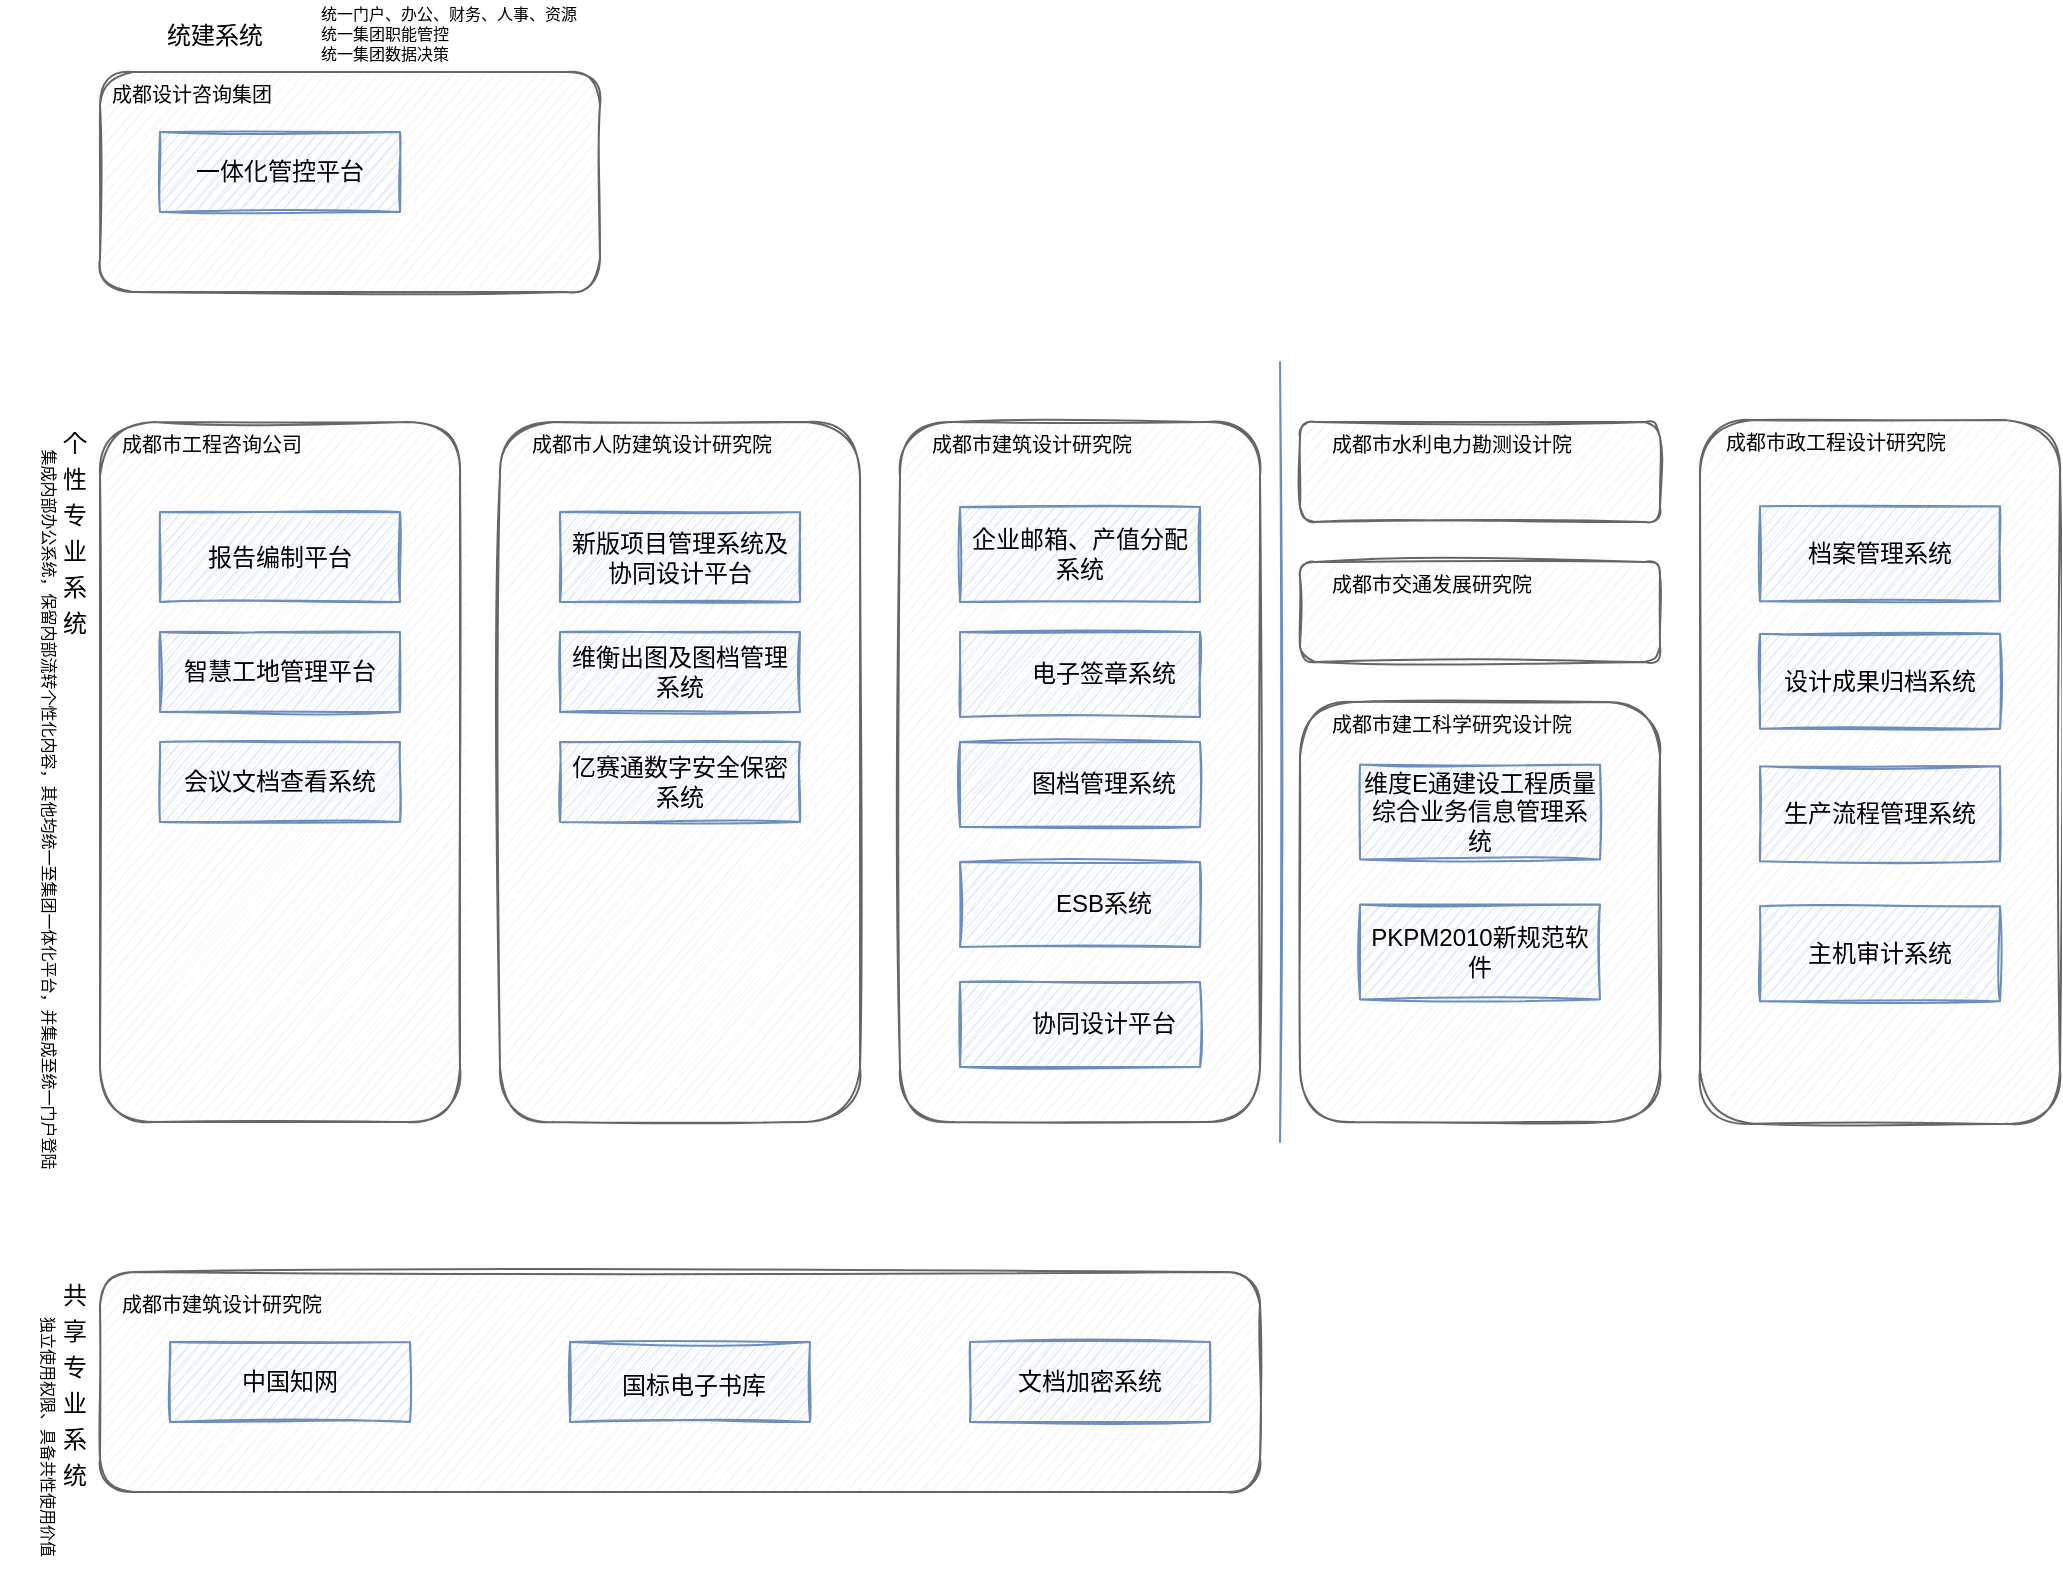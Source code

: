 <mxfile version="16.1.2" type="github" pages="2">
  <diagram id="Z3TUyO1uKxr_OHT_QOy0" name="第 1 页">
    <mxGraphModel dx="1207" dy="683" grid="1" gridSize="10" guides="1" tooltips="1" connect="1" arrows="1" fold="1" page="1" pageScale="1" pageWidth="827" pageHeight="1169" background="none" math="0" shadow="0">
      <root>
        <mxCell id="0" />
        <mxCell id="1" parent="0" />
        <mxCell id="PeKls6Yjagie5iTTzEYD-18" value="" style="rounded=1;whiteSpace=wrap;html=1;sketch=1;fontSize=8;fillColor=#f5f5f5;strokeColor=#666666;fontColor=#333333;" parent="1" vertex="1">
          <mxGeometry x="40" y="480" width="180" height="350" as="geometry" />
        </mxCell>
        <mxCell id="PeKls6Yjagie5iTTzEYD-5" value="&lt;span style=&quot;color: rgb(0, 0, 0); font-size: 12px; font-style: normal; font-weight: normal; letter-spacing: normal; text-indent: 24px; text-transform: none; word-spacing: 0px; text-decoration: none; display: inline; float: none;&quot;&gt;报告编制平台&lt;/span&gt;" style="rounded=0;whiteSpace=wrap;html=1;sketch=1;fillColor=#dae8fc;strokeColor=#6c8ebf;align=center;" parent="1" vertex="1">
          <mxGeometry x="70" y="525" width="120" height="45" as="geometry" />
        </mxCell>
        <mxCell id="PeKls6Yjagie5iTTzEYD-8" value="&lt;p class=&quot;p1&quot; style=&quot;margin: 0px ; text-align: justify ; text-indent: 24px ; font-stretch: normal ; line-height: normal ; font-family: &amp;#34;simsong&amp;#34;&quot;&gt;个&lt;/p&gt;&lt;p class=&quot;p1&quot; style=&quot;margin: 0px ; text-align: justify ; text-indent: 24px ; font-stretch: normal ; line-height: normal ; font-family: &amp;#34;simsong&amp;#34;&quot;&gt;性&lt;/p&gt;&lt;p class=&quot;p1&quot; style=&quot;margin: 0px ; text-align: justify ; text-indent: 24px ; font-stretch: normal ; line-height: normal ; font-family: &amp;#34;simsong&amp;#34;&quot;&gt;专&lt;/p&gt;&lt;p class=&quot;p1&quot; style=&quot;margin: 0px ; text-align: justify ; text-indent: 24px ; font-stretch: normal ; line-height: normal ; font-family: &amp;#34;simsong&amp;#34;&quot;&gt;业&lt;/p&gt;&lt;p class=&quot;p1&quot; style=&quot;margin: 0px ; text-align: justify ; text-indent: 24px ; font-stretch: normal ; line-height: normal ; font-family: &amp;#34;simsong&amp;#34;&quot;&gt;系&lt;/p&gt;&lt;p class=&quot;p1&quot; style=&quot;margin: 0px ; text-align: justify ; text-indent: 24px ; font-stretch: normal ; line-height: normal ; font-family: &amp;#34;simsong&amp;#34;&quot;&gt;统&lt;/p&gt;" style="text;html=1;align=center;verticalAlign=middle;resizable=0;points=[];autosize=1;strokeColor=none;fillColor=none;rounded=0;sketch=1;" parent="1" vertex="1">
          <mxGeometry x="-10" y="479.06" width="50" height="110" as="geometry" />
        </mxCell>
        <mxCell id="PeKls6Yjagie5iTTzEYD-19" value="&lt;p class=&quot;p1&quot; style=&quot;margin: 0px ; text-indent: 24px ; font-stretch: normal ; line-height: normal ; font-family: &amp;#34;simsong&amp;#34; ; font-size: 10px&quot;&gt;成都市工程咨询公司&lt;/p&gt;" style="text;html=1;align=left;verticalAlign=middle;resizable=0;points=[];autosize=1;rounded=0;sketch=1;fontSize=10;" parent="1" vertex="1">
          <mxGeometry x="25" y="480" width="130" height="20" as="geometry" />
        </mxCell>
        <mxCell id="PeKls6Yjagie5iTTzEYD-20" value="" style="rounded=1;whiteSpace=wrap;html=1;sketch=1;fontSize=8;fillColor=#f5f5f5;strokeColor=#666666;fontColor=#333333;" parent="1" vertex="1">
          <mxGeometry x="240" y="480" width="180" height="350" as="geometry" />
        </mxCell>
        <mxCell id="PeKls6Yjagie5iTTzEYD-21" value="&lt;p class=&quot;p1&quot; style=&quot;margin: 0px ; text-indent: 24px ; font-stretch: normal ; line-height: normal ; font-family: &amp;#34;simsong&amp;#34; ; font-size: 10px&quot;&gt;成都市人防建筑设计研究院&lt;/p&gt;" style="text;html=1;align=left;verticalAlign=middle;resizable=0;points=[];autosize=1;rounded=0;sketch=1;fontSize=10;" parent="1" vertex="1">
          <mxGeometry x="230" y="480" width="160" height="20" as="geometry" />
        </mxCell>
        <mxCell id="PeKls6Yjagie5iTTzEYD-22" value="" style="rounded=1;whiteSpace=wrap;html=1;sketch=1;fontSize=8;fillColor=#f5f5f5;strokeColor=#666666;fontColor=#333333;" parent="1" vertex="1">
          <mxGeometry x="440" y="480" width="180" height="350" as="geometry" />
        </mxCell>
        <mxCell id="PeKls6Yjagie5iTTzEYD-23" value="&lt;p class=&quot;p1&quot; style=&quot;margin: 0px ; text-indent: 24px ; font-stretch: normal ; line-height: normal ; font-family: &amp;#34;simsong&amp;#34; ; font-size: 10px&quot;&gt;成都市建筑设计研究院&lt;/p&gt;" style="text;html=1;align=left;verticalAlign=middle;resizable=0;points=[];autosize=1;rounded=0;sketch=1;fontSize=10;" parent="1" vertex="1">
          <mxGeometry x="430" y="480" width="140" height="20" as="geometry" />
        </mxCell>
        <mxCell id="PeKls6Yjagie5iTTzEYD-24" value="&lt;span style=&quot;color: rgb(0, 0, 0); font-size: 12px; font-style: normal; font-weight: normal; letter-spacing: normal; text-indent: 24px; text-transform: none; word-spacing: 0px; text-decoration: none; display: inline; float: none;&quot;&gt;智慧工地管理平台&lt;/span&gt;" style="rounded=0;whiteSpace=wrap;html=1;sketch=1;fillColor=#dae8fc;strokeColor=#6c8ebf;align=center;" parent="1" vertex="1">
          <mxGeometry x="70" y="585" width="120" height="40" as="geometry" />
        </mxCell>
        <mxCell id="PeKls6Yjagie5iTTzEYD-25" value="&lt;span style=&quot;color: rgb(0, 0, 0); font-size: 12px; font-style: normal; font-weight: normal; letter-spacing: normal; text-indent: 24px; text-transform: none; word-spacing: 0px; text-decoration: none; display: inline; float: none;&quot;&gt;会议文档查看系统&lt;/span&gt;" style="rounded=0;whiteSpace=wrap;html=1;sketch=1;fillColor=#dae8fc;strokeColor=#6c8ebf;align=center;" parent="1" vertex="1">
          <mxGeometry x="70" y="640" width="120" height="40" as="geometry" />
        </mxCell>
        <mxCell id="PeKls6Yjagie5iTTzEYD-26" value="&lt;span style=&quot;color: rgb(0 , 0 , 0) ; font-size: 12px ; font-style: normal ; font-weight: normal ; letter-spacing: normal ; text-align: justify ; text-indent: 24px ; text-transform: none ; word-spacing: 0px ; text-decoration: none ; display: inline ; float: none&quot;&gt;新版项目管理系统及协同设计平台&lt;/span&gt;" style="rounded=0;whiteSpace=wrap;html=1;sketch=1;fillColor=#dae8fc;strokeColor=#6c8ebf;" parent="1" vertex="1">
          <mxGeometry x="270" y="525" width="120" height="45" as="geometry" />
        </mxCell>
        <mxCell id="PeKls6Yjagie5iTTzEYD-27" value="&lt;span style=&quot;color: rgb(0 , 0 , 0) ; font-size: 12px ; font-style: normal ; font-weight: normal ; letter-spacing: normal ; text-align: justify ; text-indent: 24px ; text-transform: none ; word-spacing: 0px ; text-decoration: none ; display: inline ; float: none&quot;&gt;维衡出图及图档管理系统&lt;/span&gt;" style="rounded=0;whiteSpace=wrap;html=1;sketch=1;fillColor=#dae8fc;strokeColor=#6c8ebf;" parent="1" vertex="1">
          <mxGeometry x="270" y="585" width="120" height="40" as="geometry" />
        </mxCell>
        <mxCell id="PeKls6Yjagie5iTTzEYD-28" value="&lt;span style=&quot;color: rgb(0 , 0 , 0) ; font-size: 12px ; font-style: normal ; font-weight: normal ; letter-spacing: normal ; text-align: justify ; text-indent: 24px ; text-transform: none ; word-spacing: 0px ; text-decoration: none ; display: inline ; float: none&quot;&gt;亿赛通数字安全保密系统&lt;/span&gt;" style="rounded=0;whiteSpace=wrap;html=1;sketch=1;fillColor=#dae8fc;strokeColor=#6c8ebf;" parent="1" vertex="1">
          <mxGeometry x="270" y="640" width="120" height="40" as="geometry" />
        </mxCell>
        <mxCell id="PeKls6Yjagie5iTTzEYD-29" value="&lt;span style=&quot;color: rgb(0 , 0 , 0) ; font-size: 12px ; font-style: normal ; font-weight: normal ; letter-spacing: normal ; text-align: justify ; text-indent: 24px ; text-transform: none ; word-spacing: 0px ; text-decoration: none ; display: inline ; float: none&quot;&gt;企业邮箱、产值分配系统&lt;/span&gt;" style="rounded=0;whiteSpace=wrap;html=1;sketch=1;fillColor=#dae8fc;strokeColor=#6c8ebf;" parent="1" vertex="1">
          <mxGeometry x="470" y="522.5" width="120" height="47.5" as="geometry" />
        </mxCell>
        <mxCell id="PeKls6Yjagie5iTTzEYD-30" value="&lt;div style=&quot;text-indent: 24px;&quot;&gt;&lt;span&gt;电子签章系统&lt;/span&gt;&lt;/div&gt;" style="rounded=0;whiteSpace=wrap;html=1;sketch=1;fillColor=#dae8fc;strokeColor=#6c8ebf;align=center;" parent="1" vertex="1">
          <mxGeometry x="470" y="585" width="120" height="42.5" as="geometry" />
        </mxCell>
        <mxCell id="PeKls6Yjagie5iTTzEYD-31" value="&lt;div style=&quot;text-indent: 24px;&quot;&gt;&lt;span&gt;图档管理系统&lt;/span&gt;&lt;/div&gt;" style="rounded=0;whiteSpace=wrap;html=1;sketch=1;fillColor=#dae8fc;strokeColor=#6c8ebf;align=center;" parent="1" vertex="1">
          <mxGeometry x="470" y="640" width="120" height="42.5" as="geometry" />
        </mxCell>
        <mxCell id="PeKls6Yjagie5iTTzEYD-32" value="&lt;div style=&quot;text-indent: 24px&quot;&gt;&lt;span&gt;ESB系统&lt;/span&gt;&lt;/div&gt;" style="rounded=0;whiteSpace=wrap;html=1;sketch=1;fillColor=#dae8fc;strokeColor=#6c8ebf;align=center;" parent="1" vertex="1">
          <mxGeometry x="470" y="700" width="120" height="42.5" as="geometry" />
        </mxCell>
        <mxCell id="PeKls6Yjagie5iTTzEYD-33" value="&lt;div style=&quot;text-indent: 24px&quot;&gt;协同设计平台&lt;/div&gt;" style="rounded=0;whiteSpace=wrap;html=1;sketch=1;fillColor=#dae8fc;strokeColor=#6c8ebf;align=center;" parent="1" vertex="1">
          <mxGeometry x="470" y="760" width="120" height="42.5" as="geometry" />
        </mxCell>
        <mxCell id="PeKls6Yjagie5iTTzEYD-34" value="&lt;p class=&quot;p1&quot; style=&quot;margin: 0px ; text-align: justify ; text-indent: 24px ; font-stretch: normal ; line-height: normal ; font-family: &amp;#34;simsong&amp;#34; ; font-size: 8px&quot;&gt;集成内部办公系统，保留内部流转个性化内容，其他均统一至集团一体化平台，并集成至统一门户登陆&lt;/p&gt;" style="text;html=1;align=center;verticalAlign=middle;resizable=0;points=[];autosize=1;strokeColor=none;fillColor=none;rounded=0;sketch=1;fontSize=8;rotation=90;" parent="1" vertex="1">
          <mxGeometry x="-185" y="656.25" width="400" height="10" as="geometry" />
        </mxCell>
        <mxCell id="PeKls6Yjagie5iTTzEYD-35" value="" style="rounded=1;whiteSpace=wrap;html=1;sketch=1;fontSize=8;fillColor=#f5f5f5;strokeColor=#666666;fontColor=#333333;" parent="1" vertex="1">
          <mxGeometry x="640" y="480" width="180" height="50" as="geometry" />
        </mxCell>
        <mxCell id="PeKls6Yjagie5iTTzEYD-36" value="&lt;p class=&quot;p1&quot; style=&quot;margin: 0px ; text-indent: 24px ; font-stretch: normal ; line-height: normal ; font-family: &amp;#34;simsong&amp;#34; ; font-size: 10px&quot;&gt;成都市水利电力勘测设计院&lt;/p&gt;" style="text;html=1;align=left;verticalAlign=middle;resizable=0;points=[];autosize=1;rounded=0;sketch=1;fontSize=10;" parent="1" vertex="1">
          <mxGeometry x="630" y="480" width="160" height="20" as="geometry" />
        </mxCell>
        <mxCell id="PeKls6Yjagie5iTTzEYD-37" value="" style="rounded=1;whiteSpace=wrap;html=1;sketch=1;fontSize=8;fillColor=#f5f5f5;strokeColor=#666666;fontColor=#333333;" parent="1" vertex="1">
          <mxGeometry x="640" y="550" width="180" height="50" as="geometry" />
        </mxCell>
        <mxCell id="PeKls6Yjagie5iTTzEYD-38" value="&lt;p class=&quot;p1&quot; style=&quot;margin: 0px ; text-indent: 24px ; font-stretch: normal ; line-height: normal ; font-family: &amp;#34;simsong&amp;#34; ; font-size: 10px&quot;&gt;成都市交通发展研究院&lt;/p&gt;" style="text;html=1;align=left;verticalAlign=middle;resizable=0;points=[];autosize=1;rounded=0;sketch=1;fontSize=10;" parent="1" vertex="1">
          <mxGeometry x="630" y="550" width="140" height="20" as="geometry" />
        </mxCell>
        <mxCell id="PeKls6Yjagie5iTTzEYD-39" value="" style="rounded=1;whiteSpace=wrap;html=1;sketch=1;fontSize=8;fillColor=#f5f5f5;strokeColor=#666666;fontColor=#333333;" parent="1" vertex="1">
          <mxGeometry x="640" y="620" width="180" height="210" as="geometry" />
        </mxCell>
        <mxCell id="PeKls6Yjagie5iTTzEYD-40" value="&lt;p class=&quot;p1&quot; style=&quot;margin: 0px ; text-indent: 24px ; font-stretch: normal ; line-height: normal ; font-family: &amp;#34;simsong&amp;#34; ; font-size: 10px&quot;&gt;成都市建工科学研究设计院&lt;/p&gt;" style="text;html=1;align=left;verticalAlign=middle;resizable=0;points=[];autosize=1;rounded=0;sketch=1;fontSize=10;" parent="1" vertex="1">
          <mxGeometry x="630" y="620" width="160" height="20" as="geometry" />
        </mxCell>
        <mxCell id="PeKls6Yjagie5iTTzEYD-41" value="" style="rounded=1;whiteSpace=wrap;html=1;sketch=1;fontSize=8;fillColor=#f5f5f5;strokeColor=#666666;fontColor=#333333;" parent="1" vertex="1">
          <mxGeometry x="840" y="479.06" width="180" height="351.87" as="geometry" />
        </mxCell>
        <mxCell id="PeKls6Yjagie5iTTzEYD-42" value="&lt;p class=&quot;p1&quot; style=&quot;margin: 0px ; text-indent: 24px ; font-stretch: normal ; line-height: normal ; font-family: &amp;#34;simsong&amp;#34; ; font-size: 10px&quot;&gt;成都市政工程设计研究院&lt;/p&gt;" style="text;html=1;align=left;verticalAlign=middle;resizable=0;points=[];autosize=1;rounded=0;sketch=1;fontSize=10;" parent="1" vertex="1">
          <mxGeometry x="827" y="479.06" width="150" height="20" as="geometry" />
        </mxCell>
        <mxCell id="PeKls6Yjagie5iTTzEYD-43" value="&lt;span style=&quot;color: rgb(0 , 0 , 0) ; font-size: 12px ; font-style: normal ; font-weight: normal ; letter-spacing: normal ; text-align: justify ; text-indent: 24px ; text-transform: none ; word-spacing: 0px ; text-decoration: none ; display: inline ; float: none&quot;&gt;档案管理系统&lt;/span&gt;" style="rounded=0;whiteSpace=wrap;html=1;sketch=1;fillColor=#dae8fc;strokeColor=#6c8ebf;" parent="1" vertex="1">
          <mxGeometry x="870" y="522.18" width="120" height="47.5" as="geometry" />
        </mxCell>
        <mxCell id="PeKls6Yjagie5iTTzEYD-44" value="&lt;span style=&quot;color: rgb(0 , 0 , 0) ; font-size: 12px ; font-style: normal ; font-weight: normal ; letter-spacing: normal ; text-align: justify ; text-indent: 24px ; text-transform: none ; word-spacing: 0px ; text-decoration: none ; display: inline ; float: none&quot;&gt;设计成果归档系统&lt;/span&gt;" style="rounded=0;whiteSpace=wrap;html=1;sketch=1;fillColor=#dae8fc;strokeColor=#6c8ebf;" parent="1" vertex="1">
          <mxGeometry x="870" y="585.93" width="120" height="47.5" as="geometry" />
        </mxCell>
        <mxCell id="PeKls6Yjagie5iTTzEYD-45" value="&lt;span style=&quot;color: rgb(0 , 0 , 0) ; font-size: 12px ; font-style: normal ; font-weight: normal ; letter-spacing: normal ; text-align: justify ; text-indent: 24px ; text-transform: none ; word-spacing: 0px ; text-decoration: none ; display: inline ; float: none&quot;&gt;生产流程管理系统&lt;/span&gt;" style="rounded=0;whiteSpace=wrap;html=1;sketch=1;fillColor=#dae8fc;strokeColor=#6c8ebf;" parent="1" vertex="1">
          <mxGeometry x="870" y="652.18" width="120" height="47.5" as="geometry" />
        </mxCell>
        <mxCell id="PeKls6Yjagie5iTTzEYD-46" value="&lt;span style=&quot;color: rgb(0 , 0 , 0) ; font-size: 12px ; font-style: normal ; font-weight: normal ; letter-spacing: normal ; text-align: justify ; text-indent: 24px ; text-transform: none ; word-spacing: 0px ; text-decoration: none ; display: inline ; float: none&quot;&gt;主机审计系统&lt;/span&gt;" style="rounded=0;whiteSpace=wrap;html=1;sketch=1;fillColor=#dae8fc;strokeColor=#6c8ebf;" parent="1" vertex="1">
          <mxGeometry x="870" y="722.18" width="120" height="47.5" as="geometry" />
        </mxCell>
        <mxCell id="PeKls6Yjagie5iTTzEYD-47" value="&lt;span style=&quot;color: rgb(0 , 0 , 0) ; font-size: 12px ; font-style: normal ; font-weight: normal ; letter-spacing: normal ; text-align: justify ; text-indent: 24px ; text-transform: none ; word-spacing: 0px ; text-decoration: none ; display: inline ; float: none&quot;&gt;维度E通建设工程质量综合业务信息管理系统&lt;/span&gt;" style="rounded=0;whiteSpace=wrap;html=1;sketch=1;fillColor=#dae8fc;strokeColor=#6c8ebf;" parent="1" vertex="1">
          <mxGeometry x="670" y="651.25" width="120" height="47.5" as="geometry" />
        </mxCell>
        <mxCell id="PeKls6Yjagie5iTTzEYD-48" value="&lt;span style=&quot;color: rgb(0 , 0 , 0) ; font-size: 12px ; font-style: normal ; font-weight: normal ; letter-spacing: normal ; text-align: justify ; text-indent: 24px ; text-transform: none ; word-spacing: 0px ; text-decoration: none ; display: inline ; float: none&quot;&gt;PKPM2010新规范软件&lt;/span&gt;" style="rounded=0;whiteSpace=wrap;html=1;sketch=1;fillColor=#dae8fc;strokeColor=#6c8ebf;" parent="1" vertex="1">
          <mxGeometry x="670" y="721.25" width="120" height="47.5" as="geometry" />
        </mxCell>
        <mxCell id="PeKls6Yjagie5iTTzEYD-59" value="" style="endArrow=none;html=1;sketch=1;fontSize=10;strokeWidth=1;rounded=1;fillColor=#dae8fc;strokeColor=#6c8ebf;" parent="1" edge="1">
          <mxGeometry width="50" height="50" relative="1" as="geometry">
            <mxPoint x="630" y="840" as="sourcePoint" />
            <mxPoint x="630" y="450" as="targetPoint" />
          </mxGeometry>
        </mxCell>
        <mxCell id="PeKls6Yjagie5iTTzEYD-9" value="" style="rounded=1;whiteSpace=wrap;html=1;sketch=1;fontSize=8;fillColor=#f5f5f5;strokeColor=#666666;fontColor=#333333;" parent="1" vertex="1">
          <mxGeometry x="40" y="905" width="580" height="110" as="geometry" />
        </mxCell>
        <mxCell id="PeKls6Yjagie5iTTzEYD-1" value="&lt;span style=&quot;color: rgb(0 , 0 , 0) ; font-size: 12px ; font-style: normal ; font-weight: normal ; letter-spacing: normal ; text-align: justify ; text-indent: 24px ; text-transform: none ; word-spacing: 0px ; text-decoration: none ; display: inline ; float: none&quot;&gt;文档加密系统&lt;/span&gt;" style="rounded=0;whiteSpace=wrap;html=1;sketch=1;fillColor=#dae8fc;strokeColor=#6c8ebf;" parent="1" vertex="1">
          <mxGeometry x="475" y="940" width="120" height="40" as="geometry" />
        </mxCell>
        <mxCell id="PeKls6Yjagie5iTTzEYD-2" value="&lt;p class=&quot;p1&quot; style=&quot;margin: 0px ; text-indent: 24px ; font-stretch: normal ; line-height: normal ; font-family: &amp;quot;simsong&amp;quot;&quot;&gt;国标电子书库&lt;/p&gt;" style="rounded=0;whiteSpace=wrap;html=1;align=left;sketch=1;fillColor=#dae8fc;strokeColor=#6c8ebf;" parent="1" vertex="1">
          <mxGeometry x="275" y="940" width="120" height="40" as="geometry" />
        </mxCell>
        <mxCell id="PeKls6Yjagie5iTTzEYD-3" value="&lt;meta charset=&quot;utf-8&quot;&gt;&lt;span style=&quot;color: rgb(0, 0, 0); font-size: 12px; font-style: normal; font-weight: normal; letter-spacing: normal; text-align: justify; text-indent: 24px; text-transform: none; word-spacing: 0px; text-decoration: none; display: inline; float: none;&quot;&gt;中国知网&lt;/span&gt;" style="rounded=0;whiteSpace=wrap;html=1;sketch=1;fillColor=#dae8fc;strokeColor=#6c8ebf;" parent="1" vertex="1">
          <mxGeometry x="75" y="940" width="120" height="40" as="geometry" />
        </mxCell>
        <mxCell id="PeKls6Yjagie5iTTzEYD-4" value="&lt;p class=&quot;p1&quot; style=&quot;margin: 0px; text-align: justify; text-indent: 24px; font-stretch: normal; line-height: normal; font-family: simsong; font-size: 8px;&quot;&gt;独立使用权限、具备共性使用价值&lt;/p&gt;" style="text;html=1;align=center;verticalAlign=middle;resizable=0;points=[];autosize=1;strokeColor=none;fillColor=none;rounded=0;sketch=1;fontSize=8;rotation=90;" parent="1" vertex="1">
          <mxGeometry x="-65" y="970" width="160" height="10" as="geometry" />
        </mxCell>
        <mxCell id="PeKls6Yjagie5iTTzEYD-10" value="&lt;p class=&quot;p1&quot; style=&quot;margin: 0px; text-indent: 24px; font-stretch: normal; line-height: normal; font-family: simsong; font-size: 10px;&quot;&gt;成都市建筑设计研究院&lt;/p&gt;" style="text;html=1;align=left;verticalAlign=middle;resizable=0;points=[];autosize=1;rounded=0;sketch=1;fontSize=10;" parent="1" vertex="1">
          <mxGeometry x="25" y="910" width="140" height="20" as="geometry" />
        </mxCell>
        <mxCell id="PeKls6Yjagie5iTTzEYD-15" value="&lt;p class=&quot;p1&quot; style=&quot;margin: 0px ; text-align: justify ; text-indent: 24px ; font-stretch: normal ; line-height: normal ; font-family: &amp;#34;simsong&amp;#34;&quot;&gt;共&lt;/p&gt;&lt;p class=&quot;p1&quot; style=&quot;margin: 0px ; text-align: justify ; text-indent: 24px ; font-stretch: normal ; line-height: normal ; font-family: &amp;#34;simsong&amp;#34;&quot;&gt;享&lt;/p&gt;&lt;p class=&quot;p1&quot; style=&quot;margin: 0px ; text-align: justify ; text-indent: 24px ; font-stretch: normal ; line-height: normal ; font-family: &amp;#34;simsong&amp;#34;&quot;&gt;专&lt;/p&gt;&lt;p class=&quot;p1&quot; style=&quot;margin: 0px ; text-align: justify ; text-indent: 24px ; font-stretch: normal ; line-height: normal ; font-family: &amp;#34;simsong&amp;#34;&quot;&gt;业&lt;/p&gt;&lt;p class=&quot;p1&quot; style=&quot;margin: 0px ; text-align: justify ; text-indent: 24px ; font-stretch: normal ; line-height: normal ; font-family: &amp;#34;simsong&amp;#34;&quot;&gt;系&lt;/p&gt;&lt;p class=&quot;p1&quot; style=&quot;margin: 0px ; text-align: justify ; text-indent: 24px ; font-stretch: normal ; line-height: normal ; font-family: &amp;#34;simsong&amp;#34;&quot;&gt;统&lt;/p&gt;" style="text;html=1;align=center;verticalAlign=middle;resizable=0;points=[];autosize=1;strokeColor=none;fillColor=none;rounded=0;sketch=1;" parent="1" vertex="1">
          <mxGeometry x="-10" y="905" width="50" height="110" as="geometry" />
        </mxCell>
        <mxCell id="EIvod3ehS7jd2LmZPodY-5" value="" style="group" vertex="1" connectable="0" parent="1">
          <mxGeometry x="20" y="270" width="270" height="145" as="geometry" />
        </mxCell>
        <mxCell id="PeKls6Yjagie5iTTzEYD-49" value="&lt;p class=&quot;p1&quot; style=&quot;margin: 0px ; text-align: justify ; text-indent: 24px ; font-stretch: normal ; line-height: normal ; font-family: &amp;#34;simsong&amp;#34; ; font-size: 8px&quot;&gt;统一门户、办公、财务、人事、资源&lt;/p&gt;" style="text;html=1;align=center;verticalAlign=middle;resizable=0;points=[];autosize=1;strokeColor=none;fillColor=none;rounded=0;sketch=1;fontSize=8;" parent="EIvod3ehS7jd2LmZPodY-5" vertex="1">
          <mxGeometry x="97" width="170" height="10" as="geometry" />
        </mxCell>
        <mxCell id="PeKls6Yjagie5iTTzEYD-50" value="&lt;p class=&quot;p1&quot; style=&quot;margin: 0px ; text-align: justify ; text-indent: 24px ; font-stretch: normal ; line-height: normal ; font-family: &amp;#34;simsong&amp;#34;&quot;&gt;统建系统&lt;/p&gt;" style="text;html=1;align=center;verticalAlign=middle;resizable=0;points=[];autosize=1;strokeColor=none;fillColor=none;rounded=0;sketch=1;" parent="EIvod3ehS7jd2LmZPodY-5" vertex="1">
          <mxGeometry x="20" y="5" width="90" height="20" as="geometry" />
        </mxCell>
        <mxCell id="PeKls6Yjagie5iTTzEYD-51" value="" style="rounded=1;whiteSpace=wrap;html=1;sketch=1;fontSize=8;fillColor=#f5f5f5;strokeColor=#666666;fontColor=#333333;" parent="EIvod3ehS7jd2LmZPodY-5" vertex="1">
          <mxGeometry x="20" y="35" width="250" height="110" as="geometry" />
        </mxCell>
        <mxCell id="PeKls6Yjagie5iTTzEYD-54" value="&lt;span style=&quot;color: rgb(0 , 0 , 0) ; font-size: 12px ; font-style: normal ; font-weight: normal ; letter-spacing: normal ; text-align: justify ; text-indent: 24px ; text-transform: none ; word-spacing: 0px ; text-decoration: none ; display: inline ; float: none&quot;&gt;一体化管控平台&lt;/span&gt;" style="rounded=0;whiteSpace=wrap;html=1;sketch=1;fillColor=#dae8fc;strokeColor=#6c8ebf;" parent="EIvod3ehS7jd2LmZPodY-5" vertex="1">
          <mxGeometry x="50" y="65" width="120" height="40" as="geometry" />
        </mxCell>
        <mxCell id="PeKls6Yjagie5iTTzEYD-55" value="&lt;p class=&quot;p1&quot; style=&quot;margin: 0px ; text-indent: 24px ; font-stretch: normal ; line-height: normal ; font-family: &amp;#34;simsong&amp;#34; ; font-size: 10px&quot;&gt;成都设计咨询集团&lt;/p&gt;" style="text;html=1;align=left;verticalAlign=middle;resizable=0;points=[];autosize=1;rounded=0;sketch=1;fontSize=10;" parent="EIvod3ehS7jd2LmZPodY-5" vertex="1">
          <mxGeometry y="35" width="120" height="20" as="geometry" />
        </mxCell>
        <mxCell id="PeKls6Yjagie5iTTzEYD-56" value="&lt;p class=&quot;p1&quot; style=&quot;margin: 0px ; text-align: justify ; text-indent: 24px ; font-stretch: normal ; line-height: normal ; font-family: &amp;#34;simsong&amp;#34; ; font-size: 8px&quot;&gt;统一集团职能管控&lt;/p&gt;" style="text;html=1;align=center;verticalAlign=middle;resizable=0;points=[];autosize=1;strokeColor=none;fillColor=none;rounded=0;sketch=1;fontSize=8;" parent="EIvod3ehS7jd2LmZPodY-5" vertex="1">
          <mxGeometry x="100" y="10" width="100" height="10" as="geometry" />
        </mxCell>
        <mxCell id="PeKls6Yjagie5iTTzEYD-57" value="&lt;p class=&quot;p1&quot; style=&quot;margin: 0px ; text-align: justify ; text-indent: 24px ; font-stretch: normal ; line-height: normal ; font-family: &amp;#34;simsong&amp;#34; ; font-size: 8px&quot;&gt;统一集团数据决策&lt;/p&gt;" style="text;html=1;align=center;verticalAlign=middle;resizable=0;points=[];autosize=1;strokeColor=none;fillColor=none;rounded=0;sketch=1;fontSize=8;" parent="EIvod3ehS7jd2LmZPodY-5" vertex="1">
          <mxGeometry x="100" y="20" width="100" height="10" as="geometry" />
        </mxCell>
      </root>
    </mxGraphModel>
  </diagram>
  <diagram id="WE-EBQyEZLC3HnSDuTvw" name="Page-2">
    <mxGraphModel dx="380" dy="683" grid="0" gridSize="10" guides="1" tooltips="1" connect="1" arrows="1" fold="1" page="0" pageScale="1" pageWidth="827" pageHeight="1169" math="0" shadow="0">
      <root>
        <mxCell id="MfQMNXjV3YVUTVMJHP22-0" />
        <mxCell id="MfQMNXjV3YVUTVMJHP22-1" parent="MfQMNXjV3YVUTVMJHP22-0" />
      </root>
    </mxGraphModel>
  </diagram>
</mxfile>
